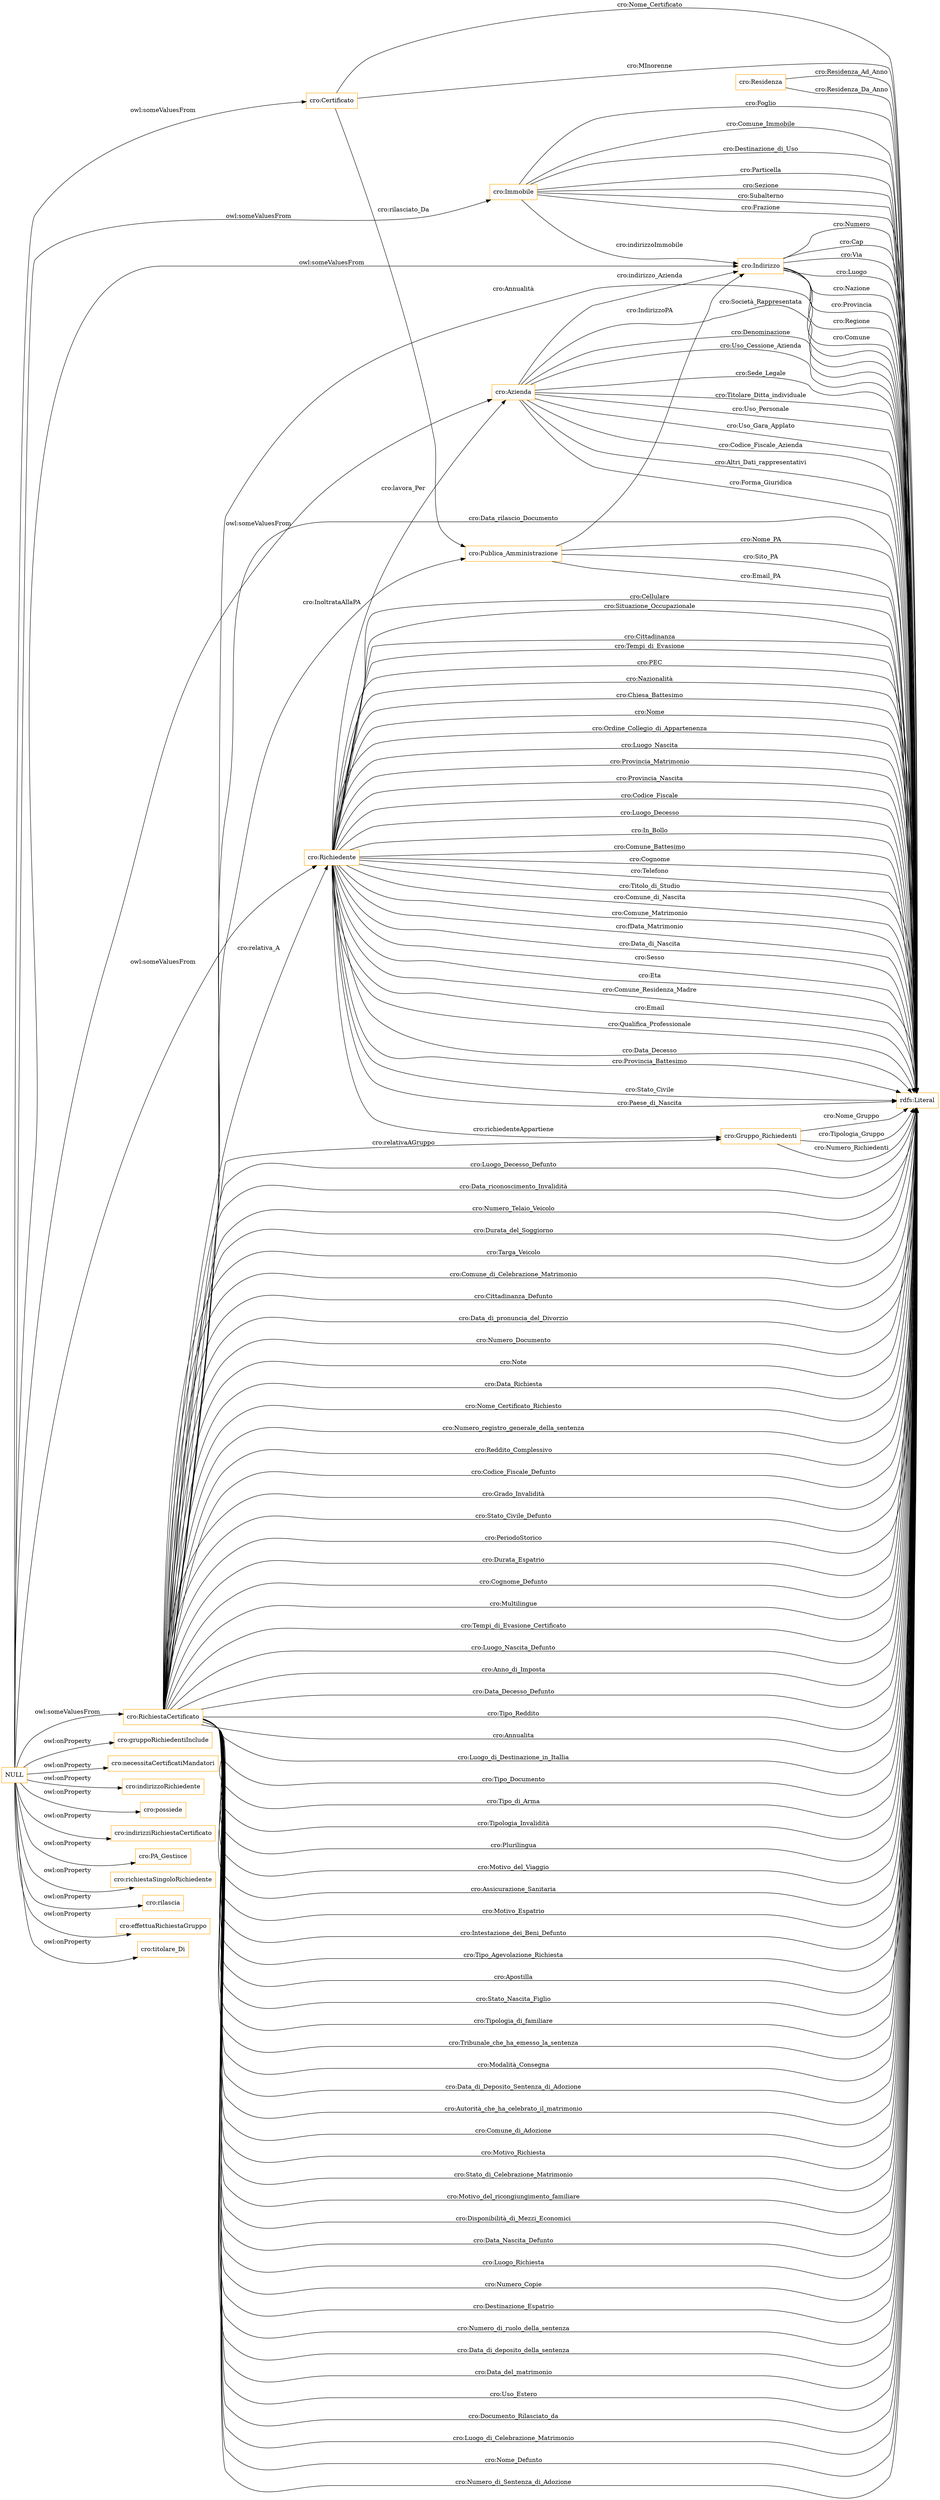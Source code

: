 digraph ar2dtool_diagram { 
rankdir=LR;
size="1501"
node [shape = rectangle, color="orange"]; "cro:Certificato" "cro:Residenza" "cro:Immobile" "cro:Gruppo_Richiedenti" "cro:Indirizzo" "cro:Richiedente" "cro:Azienda" "cro:Publica_Amministrazione" "cro:RichiestaCertificato" ; /*classes style*/
	"NULL" -> "cro:Azienda" [ label = "owl:someValuesFrom" ];
	"NULL" -> "cro:gruppoRichiedentiInclude" [ label = "owl:onProperty" ];
	"NULL" -> "cro:necessitaCertificatiMandatori" [ label = "owl:onProperty" ];
	"NULL" -> "cro:Immobile" [ label = "owl:someValuesFrom" ];
	"NULL" -> "cro:indirizzoRichiedente" [ label = "owl:onProperty" ];
	"NULL" -> "cro:possiede" [ label = "owl:onProperty" ];
	"NULL" -> "cro:indirizziRichiestaCertificato" [ label = "owl:onProperty" ];
	"NULL" -> "cro:PA_Gestisce" [ label = "owl:onProperty" ];
	"NULL" -> "cro:richiestaSingoloRichiedente" [ label = "owl:onProperty" ];
	"NULL" -> "cro:rilascia" [ label = "owl:onProperty" ];
	"NULL" -> "cro:effettuaRichiestaGruppo" [ label = "owl:onProperty" ];
	"NULL" -> "cro:Indirizzo" [ label = "owl:someValuesFrom" ];
	"NULL" -> "cro:RichiestaCertificato" [ label = "owl:someValuesFrom" ];
	"NULL" -> "cro:titolare_Di" [ label = "owl:onProperty" ];
	"NULL" -> "cro:Richiedente" [ label = "owl:someValuesFrom" ];
	"NULL" -> "cro:Certificato" [ label = "owl:someValuesFrom" ];
	"cro:RichiestaCertificato" -> "rdfs:Literal" [ label = "cro:Durata_del_Soggiorno" ];
	"cro:Richiedente" -> "rdfs:Literal" [ label = "cro:Cittadinanza" ];
	"cro:Residenza" -> "rdfs:Literal" [ label = "cro:Residenza_Ad_Anno" ];
	"cro:RichiestaCertificato" -> "rdfs:Literal" [ label = "cro:Targa_Veicolo" ];
	"cro:RichiestaCertificato" -> "rdfs:Literal" [ label = "cro:Comune_di_Celebrazione_Matrimonio" ];
	"cro:Richiedente" -> "rdfs:Literal" [ label = "cro:Tempi_di_Evasione" ];
	"cro:Azienda" -> "rdfs:Literal" [ label = "cro:Uso_Cessione_Azienda" ];
	"cro:RichiestaCertificato" -> "rdfs:Literal" [ label = "cro:Cittadinanza_Defunto" ];
	"cro:RichiestaCertificato" -> "rdfs:Literal" [ label = "cro:Data_di_pronuncia_del_Divorzio" ];
	"cro:Azienda" -> "rdfs:Literal" [ label = "cro:Sede_Legale" ];
	"cro:RichiestaCertificato" -> "rdfs:Literal" [ label = "cro:Numero_Documento" ];
	"cro:Gruppo_Richiedenti" -> "rdfs:Literal" [ label = "cro:Nome_Gruppo" ];
	"cro:RichiestaCertificato" -> "rdfs:Literal" [ label = "cro:Note" ];
	"cro:Immobile" -> "rdfs:Literal" [ label = "cro:Destinazione_di_Uso" ];
	"cro:Richiedente" -> "rdfs:Literal" [ label = "cro:PEC" ];
	"cro:Indirizzo" -> "rdfs:Literal" [ label = "cro:Via" ];
	"cro:Richiedente" -> "rdfs:Literal" [ label = "cro:Nazionalità" ];
	"cro:RichiestaCertificato" -> "rdfs:Literal" [ label = "cro:Data_Richiesta" ];
	"cro:Richiedente" -> "rdfs:Literal" [ label = "cro:Chiesa_Battesimo" ];
	"cro:RichiestaCertificato" -> "rdfs:Literal" [ label = "cro:Nome_Certificato_Richiesto" ];
	"cro:Immobile" -> "rdfs:Literal" [ label = "cro:Particella" ];
	"cro:RichiestaCertificato" -> "rdfs:Literal" [ label = "cro:Numero_registro_generale_della_sentenza" ];
	"cro:RichiestaCertificato" -> "rdfs:Literal" [ label = "cro:Reddito_Complessivo" ];
	"cro:Richiedente" -> "rdfs:Literal" [ label = "cro:Nome" ];
	"cro:RichiestaCertificato" -> "rdfs:Literal" [ label = "cro:Codice_Fiscale_Defunto" ];
	"cro:RichiestaCertificato" -> "rdfs:Literal" [ label = "cro:Grado_Invalidità" ];
	"cro:RichiestaCertificato" -> "rdfs:Literal" [ label = "cro:Stato_Civile_Defunto" ];
	"cro:RichiestaCertificato" -> "rdfs:Literal" [ label = "cro:PeriodoStorico" ];
	"cro:Immobile" -> "rdfs:Literal" [ label = "cro:Sezione" ];
	"cro:Publica_Amministrazione" -> "rdfs:Literal" [ label = "cro:Email_PA" ];
	"cro:Richiedente" -> "rdfs:Literal" [ label = "cro:Ordine_Collegio_di_Appartenenza" ];
	"cro:Azienda" -> "rdfs:Literal" [ label = "cro:Titolare_Ditta_individuale" ];
	"cro:RichiestaCertificato" -> "rdfs:Literal" [ label = "cro:Durata_Espatrio" ];
	"cro:Azienda" -> "rdfs:Literal" [ label = "cro:Uso_Personale" ];
	"cro:RichiestaCertificato" -> "rdfs:Literal" [ label = "cro:Cognome_Defunto" ];
	"cro:RichiestaCertificato" -> "rdfs:Literal" [ label = "cro:Multilingue" ];
	"cro:Richiedente" -> "rdfs:Literal" [ label = "cro:Luogo_Nascita" ];
	"cro:Richiedente" -> "rdfs:Literal" [ label = "cro:Provincia_Matrimonio" ];
	"cro:Indirizzo" -> "rdfs:Literal" [ label = "cro:Luogo" ];
	"cro:RichiestaCertificato" -> "rdfs:Literal" [ label = "cro:Tempi_di_Evasione_Certificato" ];
	"cro:RichiestaCertificato" -> "rdfs:Literal" [ label = "cro:Luogo_Nascita_Defunto" ];
	"cro:Richiedente" -> "rdfs:Literal" [ label = "cro:Provincia_Nascita" ];
	"cro:Residenza" -> "rdfs:Literal" [ label = "cro:Residenza_Da_Anno" ];
	"cro:Richiedente" -> "rdfs:Literal" [ label = "cro:Codice_Fiscale" ];
	"cro:Richiedente" -> "rdfs:Literal" [ label = "cro:Luogo_Decesso" ];
	"cro:Certificato" -> "rdfs:Literal" [ label = "cro:Nome_Certificato" ];
	"cro:Richiedente" -> "rdfs:Literal" [ label = "cro:In_Bollo" ];
	"cro:RichiestaCertificato" -> "rdfs:Literal" [ label = "cro:Anno_di_Imposta" ];
	"cro:Richiedente" -> "rdfs:Literal" [ label = "cro:Comune_Battesimo" ];
	"cro:RichiestaCertificato" -> "rdfs:Literal" [ label = "cro:Data_Decesso_Defunto" ];
	"cro:RichiestaCertificato" -> "rdfs:Literal" [ label = "cro:Tipo_Reddito" ];
	"cro:RichiestaCertificato" -> "rdfs:Literal" [ label = "cro:Annualita" ];
	"cro:Richiedente" -> "rdfs:Literal" [ label = "cro:Cognome" ];
	"cro:Richiedente" -> "rdfs:Literal" [ label = "cro:Telefono" ];
	"cro:Indirizzo" -> "rdfs:Literal" [ label = "cro:Nazione" ];
	"cro:Gruppo_Richiedenti" -> "rdfs:Literal" [ label = "cro:Tipologia_Gruppo" ];
	"cro:RichiestaCertificato" -> "rdfs:Literal" [ label = "cro:Luogo_di_Destinazione_in_Itallia" ];
	"cro:RichiestaCertificato" -> "rdfs:Literal" [ label = "cro:Tipo_Documento" ];
	"cro:RichiestaCertificato" -> "rdfs:Literal" [ label = "cro:Tipo_di_Arma" ];
	"cro:Indirizzo" -> "rdfs:Literal" [ label = "cro:Provincia" ];
	"cro:RichiestaCertificato" -> "rdfs:Literal" [ label = "cro:Tipologia_Invalidità" ];
	"cro:RichiestaCertificato" -> "rdfs:Literal" [ label = "cro:Plurilingua" ];
	"cro:RichiestaCertificato" -> "cro:Richiedente" [ label = "cro:relativa_A" ];
	"cro:Richiedente" -> "rdfs:Literal" [ label = "cro:Titolo_di_Studio" ];
	"cro:Azienda" -> "cro:Indirizzo" [ label = "cro:indirizzo_Azienda" ];
	"cro:RichiestaCertificato" -> "rdfs:Literal" [ label = "cro:Motivo_del_Viaggio" ];
	"cro:RichiestaCertificato" -> "rdfs:Literal" [ label = "cro:Assicurazione_Sanitaria" ];
	"cro:Publica_Amministrazione" -> "rdfs:Literal" [ label = "cro:Nome_PA" ];
	"cro:Richiedente" -> "rdfs:Literal" [ label = "cro:Comune_di_Nascita" ];
	"cro:RichiestaCertificato" -> "rdfs:Literal" [ label = "cro:Motivo_Espatrio" ];
	"cro:RichiestaCertificato" -> "rdfs:Literal" [ label = "cro:Intestazione_dei_Beni_Defunto" ];
	"cro:Richiedente" -> "cro:Azienda" [ label = "cro:lavora_Per" ];
	"cro:Publica_Amministrazione" -> "rdfs:Literal" [ label = "cro:Sito_PA" ];
	"cro:RichiestaCertificato" -> "rdfs:Literal" [ label = "cro:Tipo_Agevolazione_Richiesta" ];
	"cro:RichiestaCertificato" -> "rdfs:Literal" [ label = "cro:Apostilla" ];
	"cro:Richiedente" -> "rdfs:Literal" [ label = "cro:Comune_Matrimonio" ];
	"cro:Indirizzo" -> "rdfs:Literal" [ label = "cro:Regione" ];
	"cro:Richiedente" -> "rdfs:Literal" [ label = "cro:fData_Matrimonio" ];
	"cro:RichiestaCertificato" -> "rdfs:Literal" [ label = "cro:Stato_Nascita_Figlio" ];
	"cro:Publica_Amministrazione" -> "cro:Indirizzo" [ label = "cro:IndirizzoPA" ];
	"cro:Richiedente" -> "rdfs:Literal" [ label = "cro:Data_di_Nascita" ];
	"cro:Richiedente" -> "rdfs:Literal" [ label = "cro:Sesso" ];
	"cro:Immobile" -> "rdfs:Literal" [ label = "cro:Subalterno" ];
	"cro:RichiestaCertificato" -> "rdfs:Literal" [ label = "cro:Tipologia_di_familiare" ];
	"cro:RichiestaCertificato" -> "rdfs:Literal" [ label = "cro:Tribunale_che_ha_emesso_la_sentenza" ];
	"cro:RichiestaCertificato" -> "rdfs:Literal" [ label = "cro:Modalità_Consegna" ];
	"cro:Immobile" -> "rdfs:Literal" [ label = "cro:Frazione" ];
	"cro:RichiestaCertificato" -> "rdfs:Literal" [ label = "cro:Data_di_Deposito_Sentenza_di_Adozione" ];
	"cro:RichiestaCertificato" -> "rdfs:Literal" [ label = "cro:Autorità_che_ha_celebrato_il_matrimonio" ];
	"cro:RichiestaCertificato" -> "cro:Gruppo_Richiedenti" [ label = "cro:relativaAGruppo" ];
	"cro:RichiestaCertificato" -> "rdfs:Literal" [ label = "cro:Comune_di_Adozione" ];
	"cro:Azienda" -> "rdfs:Literal" [ label = "cro:Uso_Gara_Applato" ];
	"cro:RichiestaCertificato" -> "rdfs:Literal" [ label = "cro:Motivo_Richiesta" ];
	"cro:RichiestaCertificato" -> "rdfs:Literal" [ label = "cro:Stato_di_Celebrazione_Matrimonio" ];
	"cro:Richiedente" -> "rdfs:Literal" [ label = "cro:Eta" ];
	"cro:Indirizzo" -> "rdfs:Literal" [ label = "cro:Comune" ];
	"cro:RichiestaCertificato" -> "rdfs:Literal" [ label = "cro:Motivo_del_ricongiungimento_familiare" ];
	"cro:RichiestaCertificato" -> "rdfs:Literal" [ label = "cro:Disponibilità_di_Mezzi_Economici" ];
	"cro:Gruppo_Richiedenti" -> "rdfs:Literal" [ label = "cro:Numero_Richiedenti" ];
	"cro:RichiestaCertificato" -> "rdfs:Literal" [ label = "cro:Data_Nascita_Defunto" ];
	"cro:Richiedente" -> "rdfs:Literal" [ label = "cro:Comune_Residenza_Madre" ];
	"cro:Immobile" -> "rdfs:Literal" [ label = "cro:Foglio" ];
	"cro:Azienda" -> "rdfs:Literal" [ label = "cro:Codice_Fiscale_Azienda" ];
	"cro:RichiestaCertificato" -> "rdfs:Literal" [ label = "cro:Luogo_Richiesta" ];
	"cro:Azienda" -> "rdfs:Literal" [ label = "cro:Altri_Dati_rappresentativi" ];
	"cro:Richiedente" -> "rdfs:Literal" [ label = "cro:Email" ];
	"cro:Azienda" -> "rdfs:Literal" [ label = "cro:Forma_Giuridica" ];
	"cro:Richiedente" -> "rdfs:Literal" [ label = "cro:Qualifica_Professionale" ];
	"cro:Azienda" -> "rdfs:Literal" [ label = "cro:Società_Rappresentata" ];
	"cro:Indirizzo" -> "rdfs:Literal" [ label = "cro:Numero" ];
	"cro:Richiedente" -> "rdfs:Literal" [ label = "cro:Data_Decesso" ];
	"cro:RichiestaCertificato" -> "rdfs:Literal" [ label = "cro:Numero_Copie" ];
	"cro:RichiestaCertificato" -> "rdfs:Literal" [ label = "cro:Destinazione_Espatrio" ];
	"cro:Azienda" -> "rdfs:Literal" [ label = "cro:Denominazione" ];
	"cro:RichiestaCertificato" -> "rdfs:Literal" [ label = "cro:Numero_di_ruolo_della_sentenza" ];
	"cro:Certificato" -> "cro:Publica_Amministrazione" [ label = "cro:rilasciato_Da" ];
	"cro:Richiedente" -> "cro:Gruppo_Richiedenti" [ label = "cro:richiedenteAppartiene" ];
	"cro:RichiestaCertificato" -> "rdfs:Literal" [ label = "cro:Data_di_deposito_della_sentenza" ];
	"cro:Immobile" -> "rdfs:Literal" [ label = "cro:Comune_Immobile" ];
	"cro:RichiestaCertificato" -> "rdfs:Literal" [ label = "cro:Data_del_matrimonio" ];
	"cro:RichiestaCertificato" -> "rdfs:Literal" [ label = "cro:Uso_Estero" ];
	"cro:Certificato" -> "rdfs:Literal" [ label = "cro:MInorenne" ];
	"cro:RichiestaCertificato" -> "rdfs:Literal" [ label = "cro:Documento_Rilasciato_da" ];
	"cro:RichiestaCertificato" -> "rdfs:Literal" [ label = "cro:Luogo_di_Celebrazione_Matrimonio" ];
	"cro:RichiestaCertificato" -> "rdfs:Literal" [ label = "cro:Nome_Defunto" ];
	"cro:RichiestaCertificato" -> "rdfs:Literal" [ label = "cro:Numero_di_Sentenza_di_Adozione" ];
	"cro:RichiestaCertificato" -> "rdfs:Literal" [ label = "cro:Annualità" ];
	"cro:RichiestaCertificato" -> "rdfs:Literal" [ label = "cro:Data_rilascio_Documento" ];
	"cro:Richiedente" -> "rdfs:Literal" [ label = "cro:Provincia_Battesimo" ];
	"cro:Richiedente" -> "rdfs:Literal" [ label = "cro:Stato_Civile" ];
	"cro:RichiestaCertificato" -> "rdfs:Literal" [ label = "cro:Luogo_Decesso_Defunto" ];
	"cro:Richiedente" -> "rdfs:Literal" [ label = "cro:Paese_di_Nascita" ];
	"cro:Richiedente" -> "rdfs:Literal" [ label = "cro:Cellulare" ];
	"cro:RichiestaCertificato" -> "rdfs:Literal" [ label = "cro:Data_riconoscimento_Invalidità" ];
	"cro:Richiedente" -> "rdfs:Literal" [ label = "cro:Situazione_Occupazionale" ];
	"cro:RichiestaCertificato" -> "rdfs:Literal" [ label = "cro:Numero_Telaio_Veicolo" ];
	"cro:Indirizzo" -> "rdfs:Literal" [ label = "cro:Cap" ];
	"cro:RichiestaCertificato" -> "cro:Publica_Amministrazione" [ label = "cro:InoltrataAllaPA" ];
	"cro:Immobile" -> "cro:Indirizzo" [ label = "cro:indirizzoImmobile" ];

}
